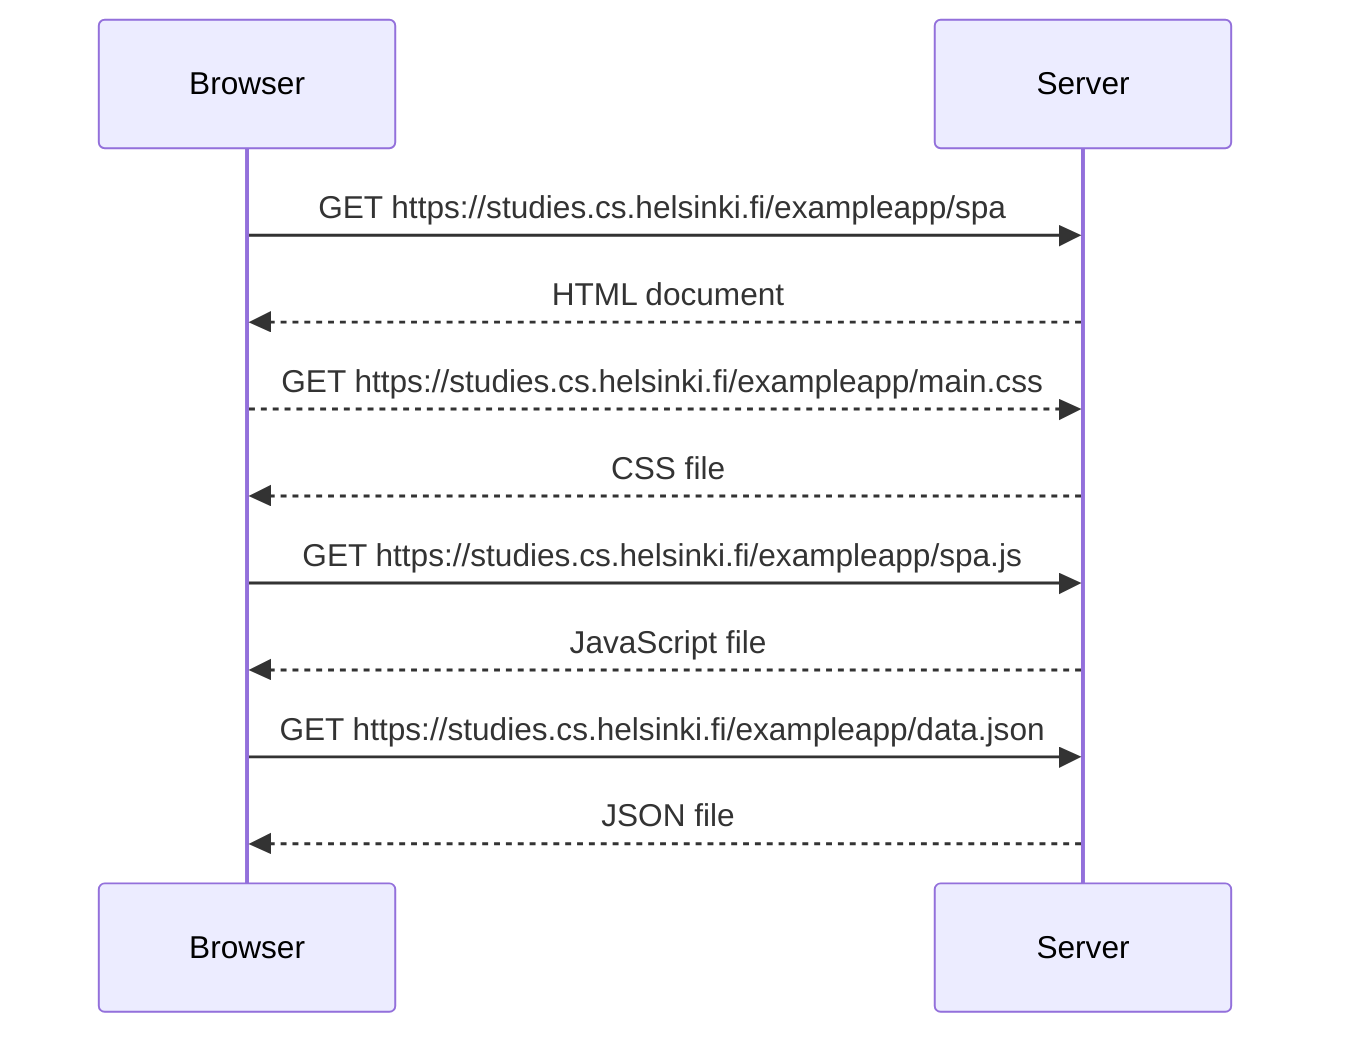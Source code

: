 sequenceDiagram
    participant Browser
    participant Server
    Browser->>Server: GET https://studies.cs.helsinki.fi/exampleapp/spa
    Server-->>Browser: HTML document
    Browser-->>Server: GET https://studies.cs.helsinki.fi/exampleapp/main.css
    Server-->>Browser: CSS file
    Browser->>Server: GET https://studies.cs.helsinki.fi/exampleapp/spa.js
    Server-->>Browser: JavaScript file
    Browser->>Server: GET https://studies.cs.helsinki.fi/exampleapp/data.json
    Server-->>Browser: JSON file